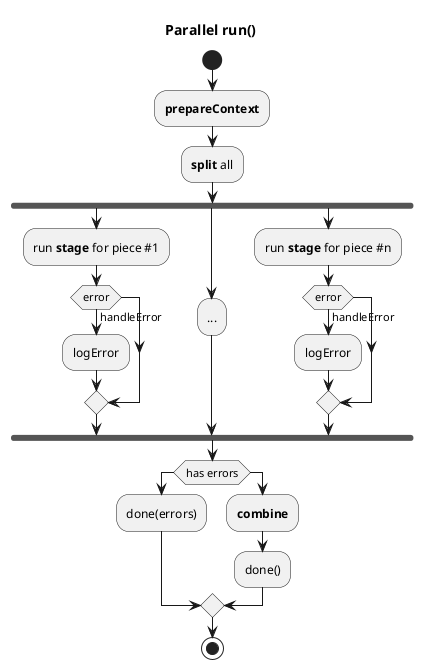 @startuml

title Parallel run()

start
:**prepareContext**;
:**split** all;

fork
    :run **stage** for piece #1;
    if(error) then (handleError)
        :logError;
    endif 
fork again
:...;
fork again
    :run **stage** for piece #n;
    if(error) then (handleError)
        :logError;
    endif 
end fork

if(has errors) 
    :done(errors);
else
    :**combine**;
    :done();
endif
stop

@enduml